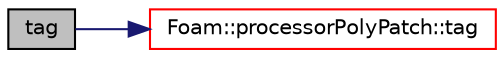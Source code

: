 digraph "tag"
{
  bgcolor="transparent";
  edge [fontname="Helvetica",fontsize="10",labelfontname="Helvetica",labelfontsize="10"];
  node [fontname="Helvetica",fontsize="10",shape=record];
  rankdir="LR";
  Node6 [label="tag",height=0.2,width=0.4,color="black", fillcolor="grey75", style="filled", fontcolor="black"];
  Node6 -> Node7 [color="midnightblue",fontsize="10",style="solid",fontname="Helvetica"];
  Node7 [label="Foam::processorPolyPatch::tag",height=0.2,width=0.4,color="red",URL="$a28609.html#ab77cf0d97112cd354f329ffb9bcba997",tooltip="Return message tag to use for communication. "];
}
